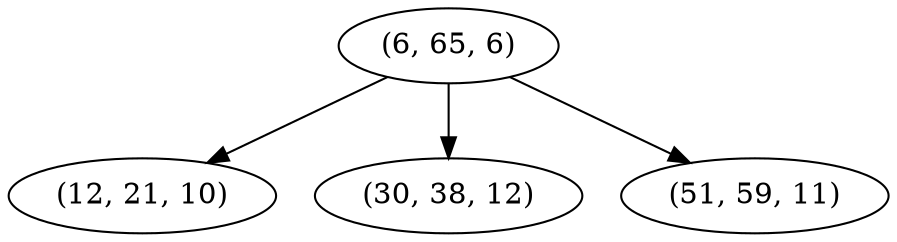 digraph tree {
    "(6, 65, 6)";
    "(12, 21, 10)";
    "(30, 38, 12)";
    "(51, 59, 11)";
    "(6, 65, 6)" -> "(12, 21, 10)";
    "(6, 65, 6)" -> "(30, 38, 12)";
    "(6, 65, 6)" -> "(51, 59, 11)";
}
